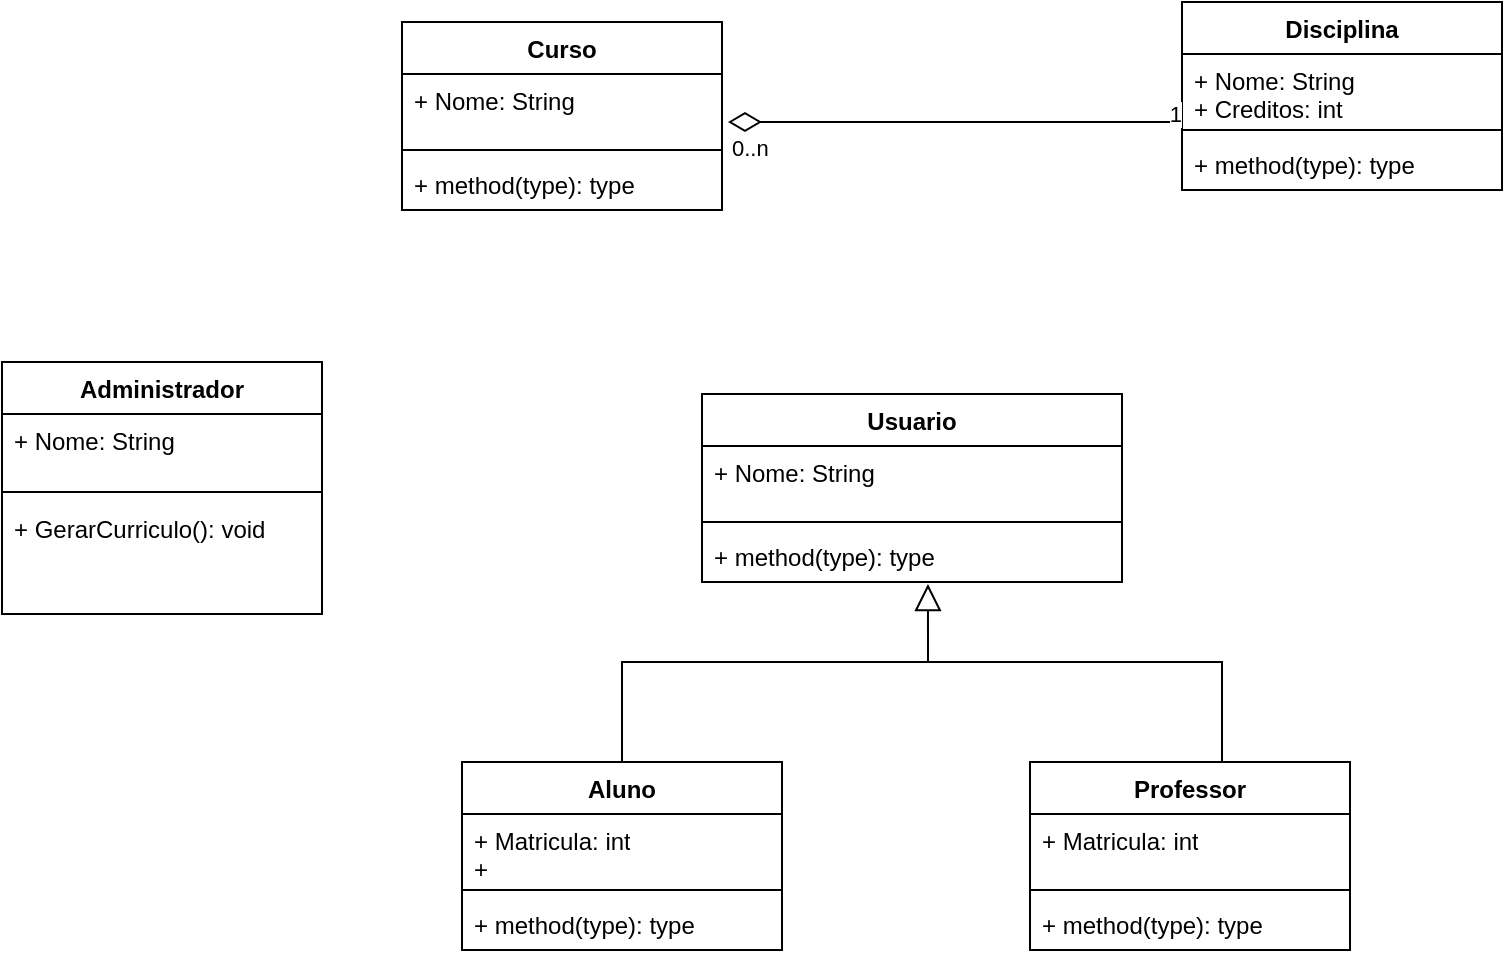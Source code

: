 <mxfile version="21.6.8" type="github">
  <diagram id="C5RBs43oDa-KdzZeNtuy" name="Page-1">
    <mxGraphModel dx="1941" dy="610" grid="1" gridSize="10" guides="1" tooltips="1" connect="1" arrows="1" fold="1" page="1" pageScale="1" pageWidth="827" pageHeight="1169" math="0" shadow="0">
      <root>
        <mxCell id="WIyWlLk6GJQsqaUBKTNV-0" />
        <mxCell id="WIyWlLk6GJQsqaUBKTNV-1" parent="WIyWlLk6GJQsqaUBKTNV-0" />
        <mxCell id="xfJHlxu_VXnrqttIyuLd-0" value="Curso" style="swimlane;fontStyle=1;align=center;verticalAlign=top;childLayout=stackLayout;horizontal=1;startSize=26;horizontalStack=0;resizeParent=1;resizeParentMax=0;resizeLast=0;collapsible=1;marginBottom=0;whiteSpace=wrap;html=1;" parent="WIyWlLk6GJQsqaUBKTNV-1" vertex="1">
          <mxGeometry x="100" y="80" width="160" height="94" as="geometry" />
        </mxCell>
        <mxCell id="xfJHlxu_VXnrqttIyuLd-1" value="+ Nome: String" style="text;strokeColor=none;fillColor=none;align=left;verticalAlign=top;spacingLeft=4;spacingRight=4;overflow=hidden;rotatable=0;points=[[0,0.5],[1,0.5]];portConstraint=eastwest;whiteSpace=wrap;html=1;" parent="xfJHlxu_VXnrqttIyuLd-0" vertex="1">
          <mxGeometry y="26" width="160" height="34" as="geometry" />
        </mxCell>
        <mxCell id="xfJHlxu_VXnrqttIyuLd-2" value="" style="line;strokeWidth=1;fillColor=none;align=left;verticalAlign=middle;spacingTop=-1;spacingLeft=3;spacingRight=3;rotatable=0;labelPosition=right;points=[];portConstraint=eastwest;strokeColor=inherit;" parent="xfJHlxu_VXnrqttIyuLd-0" vertex="1">
          <mxGeometry y="60" width="160" height="8" as="geometry" />
        </mxCell>
        <mxCell id="xfJHlxu_VXnrqttIyuLd-3" value="+ method(type): type" style="text;strokeColor=none;fillColor=none;align=left;verticalAlign=top;spacingLeft=4;spacingRight=4;overflow=hidden;rotatable=0;points=[[0,0.5],[1,0.5]];portConstraint=eastwest;whiteSpace=wrap;html=1;" parent="xfJHlxu_VXnrqttIyuLd-0" vertex="1">
          <mxGeometry y="68" width="160" height="26" as="geometry" />
        </mxCell>
        <mxCell id="xfJHlxu_VXnrqttIyuLd-4" value="Disciplina" style="swimlane;fontStyle=1;align=center;verticalAlign=top;childLayout=stackLayout;horizontal=1;startSize=26;horizontalStack=0;resizeParent=1;resizeParentMax=0;resizeLast=0;collapsible=1;marginBottom=0;whiteSpace=wrap;html=1;" parent="WIyWlLk6GJQsqaUBKTNV-1" vertex="1">
          <mxGeometry x="490" y="70" width="160" height="94" as="geometry" />
        </mxCell>
        <mxCell id="xfJHlxu_VXnrqttIyuLd-5" value="+ Nome: String&lt;br&gt;+ Creditos: int" style="text;strokeColor=none;fillColor=none;align=left;verticalAlign=top;spacingLeft=4;spacingRight=4;overflow=hidden;rotatable=0;points=[[0,0.5],[1,0.5]];portConstraint=eastwest;whiteSpace=wrap;html=1;" parent="xfJHlxu_VXnrqttIyuLd-4" vertex="1">
          <mxGeometry y="26" width="160" height="34" as="geometry" />
        </mxCell>
        <mxCell id="xfJHlxu_VXnrqttIyuLd-6" value="" style="line;strokeWidth=1;fillColor=none;align=left;verticalAlign=middle;spacingTop=-1;spacingLeft=3;spacingRight=3;rotatable=0;labelPosition=right;points=[];portConstraint=eastwest;strokeColor=inherit;" parent="xfJHlxu_VXnrqttIyuLd-4" vertex="1">
          <mxGeometry y="60" width="160" height="8" as="geometry" />
        </mxCell>
        <mxCell id="xfJHlxu_VXnrqttIyuLd-7" value="+ method(type): type" style="text;strokeColor=none;fillColor=none;align=left;verticalAlign=top;spacingLeft=4;spacingRight=4;overflow=hidden;rotatable=0;points=[[0,0.5],[1,0.5]];portConstraint=eastwest;whiteSpace=wrap;html=1;" parent="xfJHlxu_VXnrqttIyuLd-4" vertex="1">
          <mxGeometry y="68" width="160" height="26" as="geometry" />
        </mxCell>
        <mxCell id="Lh1GMaYCp6mD0v9DGB5F-0" style="edgeStyle=orthogonalEdgeStyle;rounded=0;orthogonalLoop=1;jettySize=auto;html=1;entryX=0.538;entryY=1.038;entryDx=0;entryDy=0;entryPerimeter=0;endArrow=block;endFill=0;endSize=11;" edge="1" parent="WIyWlLk6GJQsqaUBKTNV-1" source="xfJHlxu_VXnrqttIyuLd-8" target="xfJHlxu_VXnrqttIyuLd-15">
          <mxGeometry relative="1" as="geometry">
            <Array as="points">
              <mxPoint x="210" y="400" />
              <mxPoint x="363" y="400" />
            </Array>
          </mxGeometry>
        </mxCell>
        <mxCell id="xfJHlxu_VXnrqttIyuLd-8" value="Aluno" style="swimlane;fontStyle=1;align=center;verticalAlign=top;childLayout=stackLayout;horizontal=1;startSize=26;horizontalStack=0;resizeParent=1;resizeParentMax=0;resizeLast=0;collapsible=1;marginBottom=0;whiteSpace=wrap;html=1;" parent="WIyWlLk6GJQsqaUBKTNV-1" vertex="1">
          <mxGeometry x="130" y="450" width="160" height="94" as="geometry" />
        </mxCell>
        <mxCell id="xfJHlxu_VXnrqttIyuLd-9" value="+ Matricula: int&lt;br&gt;+&amp;nbsp;" style="text;strokeColor=none;fillColor=none;align=left;verticalAlign=top;spacingLeft=4;spacingRight=4;overflow=hidden;rotatable=0;points=[[0,0.5],[1,0.5]];portConstraint=eastwest;whiteSpace=wrap;html=1;" parent="xfJHlxu_VXnrqttIyuLd-8" vertex="1">
          <mxGeometry y="26" width="160" height="34" as="geometry" />
        </mxCell>
        <mxCell id="xfJHlxu_VXnrqttIyuLd-10" value="" style="line;strokeWidth=1;fillColor=none;align=left;verticalAlign=middle;spacingTop=-1;spacingLeft=3;spacingRight=3;rotatable=0;labelPosition=right;points=[];portConstraint=eastwest;strokeColor=inherit;" parent="xfJHlxu_VXnrqttIyuLd-8" vertex="1">
          <mxGeometry y="60" width="160" height="8" as="geometry" />
        </mxCell>
        <mxCell id="xfJHlxu_VXnrqttIyuLd-11" value="+ method(type): type" style="text;strokeColor=none;fillColor=none;align=left;verticalAlign=top;spacingLeft=4;spacingRight=4;overflow=hidden;rotatable=0;points=[[0,0.5],[1,0.5]];portConstraint=eastwest;whiteSpace=wrap;html=1;" parent="xfJHlxu_VXnrqttIyuLd-8" vertex="1">
          <mxGeometry y="68" width="160" height="26" as="geometry" />
        </mxCell>
        <mxCell id="xfJHlxu_VXnrqttIyuLd-12" value="Usuario" style="swimlane;fontStyle=1;align=center;verticalAlign=top;childLayout=stackLayout;horizontal=1;startSize=26;horizontalStack=0;resizeParent=1;resizeParentMax=0;resizeLast=0;collapsible=1;marginBottom=0;whiteSpace=wrap;html=1;" parent="WIyWlLk6GJQsqaUBKTNV-1" vertex="1">
          <mxGeometry x="250" y="266" width="210" height="94" as="geometry" />
        </mxCell>
        <mxCell id="xfJHlxu_VXnrqttIyuLd-13" value="+ Nome: String" style="text;strokeColor=none;fillColor=none;align=left;verticalAlign=top;spacingLeft=4;spacingRight=4;overflow=hidden;rotatable=0;points=[[0,0.5],[1,0.5]];portConstraint=eastwest;whiteSpace=wrap;html=1;" parent="xfJHlxu_VXnrqttIyuLd-12" vertex="1">
          <mxGeometry y="26" width="210" height="34" as="geometry" />
        </mxCell>
        <mxCell id="xfJHlxu_VXnrqttIyuLd-14" value="" style="line;strokeWidth=1;fillColor=none;align=left;verticalAlign=middle;spacingTop=-1;spacingLeft=3;spacingRight=3;rotatable=0;labelPosition=right;points=[];portConstraint=eastwest;strokeColor=inherit;" parent="xfJHlxu_VXnrqttIyuLd-12" vertex="1">
          <mxGeometry y="60" width="210" height="8" as="geometry" />
        </mxCell>
        <mxCell id="xfJHlxu_VXnrqttIyuLd-15" value="+ method(type): type" style="text;strokeColor=none;fillColor=none;align=left;verticalAlign=top;spacingLeft=4;spacingRight=4;overflow=hidden;rotatable=0;points=[[0,0.5],[1,0.5]];portConstraint=eastwest;whiteSpace=wrap;html=1;" parent="xfJHlxu_VXnrqttIyuLd-12" vertex="1">
          <mxGeometry y="68" width="210" height="26" as="geometry" />
        </mxCell>
        <mxCell id="Lh1GMaYCp6mD0v9DGB5F-2" style="edgeStyle=orthogonalEdgeStyle;rounded=0;orthogonalLoop=1;jettySize=auto;html=1;endArrow=none;endFill=0;" edge="1" parent="WIyWlLk6GJQsqaUBKTNV-1" source="xfJHlxu_VXnrqttIyuLd-17">
          <mxGeometry relative="1" as="geometry">
            <mxPoint x="360" y="400" as="targetPoint" />
            <Array as="points">
              <mxPoint x="510" y="400" />
            </Array>
          </mxGeometry>
        </mxCell>
        <mxCell id="xfJHlxu_VXnrqttIyuLd-17" value="Professor" style="swimlane;fontStyle=1;align=center;verticalAlign=top;childLayout=stackLayout;horizontal=1;startSize=26;horizontalStack=0;resizeParent=1;resizeParentMax=0;resizeLast=0;collapsible=1;marginBottom=0;whiteSpace=wrap;html=1;" parent="WIyWlLk6GJQsqaUBKTNV-1" vertex="1">
          <mxGeometry x="414" y="450" width="160" height="94" as="geometry" />
        </mxCell>
        <mxCell id="xfJHlxu_VXnrqttIyuLd-18" value="+ Matricula: int" style="text;strokeColor=none;fillColor=none;align=left;verticalAlign=top;spacingLeft=4;spacingRight=4;overflow=hidden;rotatable=0;points=[[0,0.5],[1,0.5]];portConstraint=eastwest;whiteSpace=wrap;html=1;" parent="xfJHlxu_VXnrqttIyuLd-17" vertex="1">
          <mxGeometry y="26" width="160" height="34" as="geometry" />
        </mxCell>
        <mxCell id="xfJHlxu_VXnrqttIyuLd-19" value="" style="line;strokeWidth=1;fillColor=none;align=left;verticalAlign=middle;spacingTop=-1;spacingLeft=3;spacingRight=3;rotatable=0;labelPosition=right;points=[];portConstraint=eastwest;strokeColor=inherit;" parent="xfJHlxu_VXnrqttIyuLd-17" vertex="1">
          <mxGeometry y="60" width="160" height="8" as="geometry" />
        </mxCell>
        <mxCell id="xfJHlxu_VXnrqttIyuLd-20" value="+ method(type): type" style="text;strokeColor=none;fillColor=none;align=left;verticalAlign=top;spacingLeft=4;spacingRight=4;overflow=hidden;rotatable=0;points=[[0,0.5],[1,0.5]];portConstraint=eastwest;whiteSpace=wrap;html=1;" parent="xfJHlxu_VXnrqttIyuLd-17" vertex="1">
          <mxGeometry y="68" width="160" height="26" as="geometry" />
        </mxCell>
        <mxCell id="xfJHlxu_VXnrqttIyuLd-22" value="Administrador" style="swimlane;fontStyle=1;align=center;verticalAlign=top;childLayout=stackLayout;horizontal=1;startSize=26;horizontalStack=0;resizeParent=1;resizeParentMax=0;resizeLast=0;collapsible=1;marginBottom=0;whiteSpace=wrap;html=1;" parent="WIyWlLk6GJQsqaUBKTNV-1" vertex="1">
          <mxGeometry x="-100" y="250" width="160" height="126" as="geometry">
            <mxRectangle x="630" y="250" width="120" height="30" as="alternateBounds" />
          </mxGeometry>
        </mxCell>
        <mxCell id="xfJHlxu_VXnrqttIyuLd-23" value="+ Nome: String" style="text;strokeColor=none;fillColor=none;align=left;verticalAlign=top;spacingLeft=4;spacingRight=4;overflow=hidden;rotatable=0;points=[[0,0.5],[1,0.5]];portConstraint=eastwest;whiteSpace=wrap;html=1;" parent="xfJHlxu_VXnrqttIyuLd-22" vertex="1">
          <mxGeometry y="26" width="160" height="34" as="geometry" />
        </mxCell>
        <mxCell id="xfJHlxu_VXnrqttIyuLd-24" value="" style="line;strokeWidth=1;fillColor=none;align=left;verticalAlign=middle;spacingTop=-1;spacingLeft=3;spacingRight=3;rotatable=0;labelPosition=right;points=[];portConstraint=eastwest;strokeColor=inherit;" parent="xfJHlxu_VXnrqttIyuLd-22" vertex="1">
          <mxGeometry y="60" width="160" height="10" as="geometry" />
        </mxCell>
        <mxCell id="xfJHlxu_VXnrqttIyuLd-25" value="+ GerarCurriculo(): void" style="text;strokeColor=none;fillColor=none;align=left;verticalAlign=top;spacingLeft=4;spacingRight=4;overflow=hidden;rotatable=0;points=[[0,0.5],[1,0.5]];portConstraint=eastwest;whiteSpace=wrap;html=1;" parent="xfJHlxu_VXnrqttIyuLd-22" vertex="1">
          <mxGeometry y="70" width="160" height="56" as="geometry" />
        </mxCell>
        <mxCell id="xfJHlxu_VXnrqttIyuLd-26" value="" style="endArrow=none;html=1;endSize=12;startArrow=diamondThin;startSize=14;startFill=0;edgeStyle=orthogonalEdgeStyle;rounded=0;entryX=0;entryY=0.5;entryDx=0;entryDy=0;endFill=0;" parent="WIyWlLk6GJQsqaUBKTNV-1" target="xfJHlxu_VXnrqttIyuLd-5" edge="1">
          <mxGeometry relative="1" as="geometry">
            <mxPoint x="263" y="130" as="sourcePoint" />
            <mxPoint x="470" y="110" as="targetPoint" />
            <Array as="points">
              <mxPoint x="490" y="130" />
            </Array>
          </mxGeometry>
        </mxCell>
        <mxCell id="xfJHlxu_VXnrqttIyuLd-27" value="0..n" style="edgeLabel;resizable=0;html=1;align=left;verticalAlign=top;" parent="xfJHlxu_VXnrqttIyuLd-26" connectable="0" vertex="1">
          <mxGeometry x="-1" relative="1" as="geometry" />
        </mxCell>
        <mxCell id="xfJHlxu_VXnrqttIyuLd-28" value="1" style="edgeLabel;resizable=0;html=1;align=right;verticalAlign=top;" parent="xfJHlxu_VXnrqttIyuLd-26" connectable="0" vertex="1">
          <mxGeometry x="1" relative="1" as="geometry" />
        </mxCell>
      </root>
    </mxGraphModel>
  </diagram>
</mxfile>
